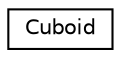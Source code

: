 digraph "Graphical Class Hierarchy"
{
 // LATEX_PDF_SIZE
  edge [fontname="Helvetica",fontsize="10",labelfontname="Helvetica",labelfontsize="10"];
  node [fontname="Helvetica",fontsize="10",shape=record];
  rankdir="LR";
  Node0 [label="Cuboid",height=0.2,width=0.4,color="black", fillcolor="white", style="filled",URL="$classCuboid.html",tooltip=" "];
}
